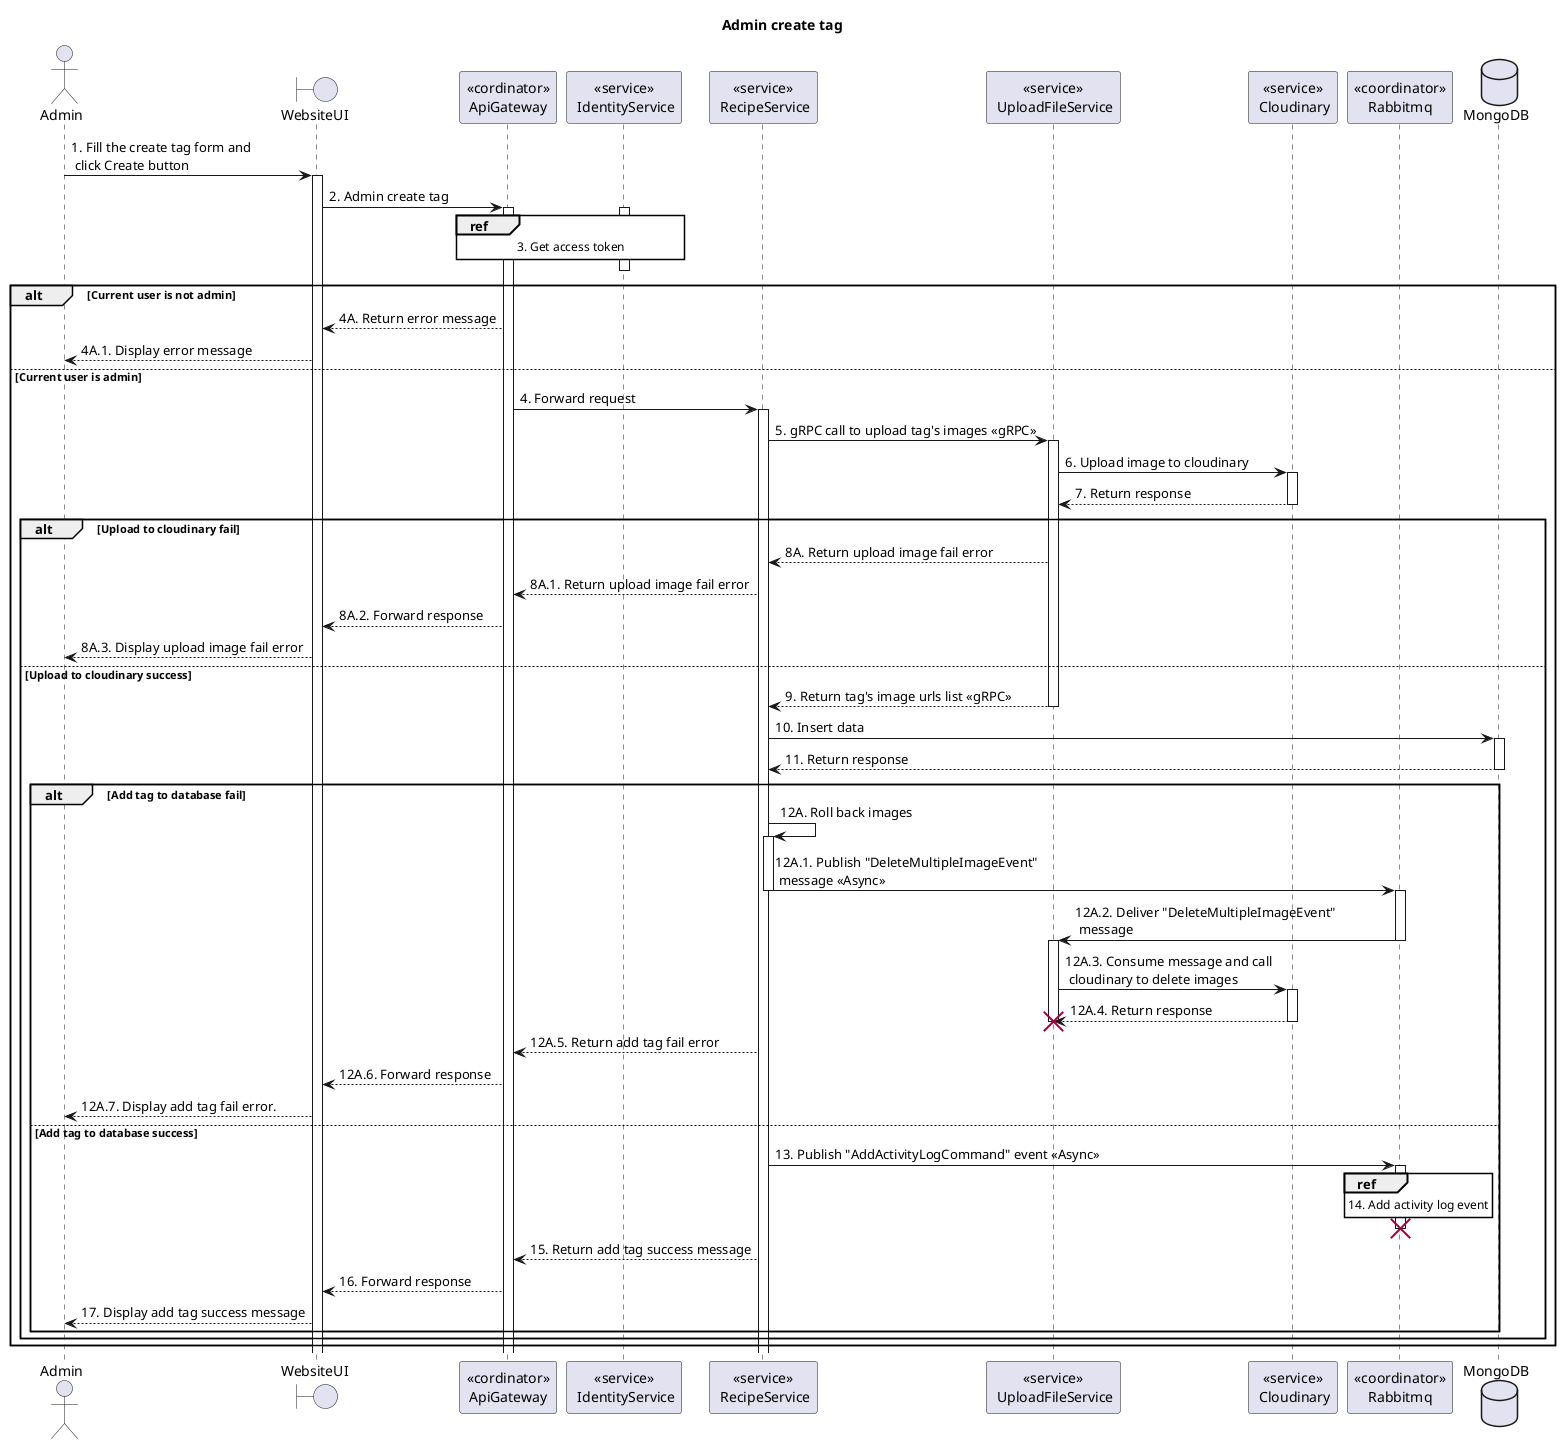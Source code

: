 @startuml Sequence
title "Admin create tag"
' Style section
<style>
  sequenceDiagram {
    reference {
      BackGroundColor white
    }
}
</style>

actor Admin
boundary WebsiteUI
participant "<<cordinator>>\nApiGateway" as ApiGateway
participant "<<service>>\n IdentityService" as IdentityService
participant "<<service>>\n RecipeService" as RecipeService
participant "<<service>>\n UploadFileService" as UploadFileService
participant "<<service>>\n Cloudinary" as Cloudinary
participant "<<coordinator>>\nRabbitmq" as Rabbitmq
database MongoDB

Admin -> WebsiteUI++: 1. Fill the create tag form and \n click Create button
WebsiteUI -> ApiGateway++: 2. Admin create tag

activate IdentityService
ref over ApiGateway, IdentityService: 3. Get access token
ApiGateway -[hidden]-> IdentityService
deactivate IdentityService

alt Current user is not admin
    WebsiteUI <-- ApiGateway: 4A. Return error message
    Admin <-- WebsiteUI: 4A.1. Display error message
else Current user is admin
    ApiGateway -> RecipeService++: 4. Forward request
    RecipeService -> UploadFileService++: 5. gRPC call to upload tag's images <<gRPC>>
    UploadFileService -> Cloudinary++: 6. Upload image to cloudinary
    UploadFileService <-- Cloudinary--: 7. Return response
    alt Upload to cloudinary fail
        RecipeService <-- UploadFileService: 8A. Return upload image fail error
        ApiGateway <-- RecipeService: 8A.1. Return upload image fail error
        WebsiteUI <-- ApiGateway: 8A.2. Forward response
        Admin <-- WebsiteUI: 8A.3. Display upload image fail error
    else Upload to cloudinary success 
        RecipeService <-- UploadFileService--: 9. Return tag's image urls list <<gRPC>>
        RecipeService -> MongoDB++: 10. Insert data
        RecipeService <-- MongoDB--: 11. Return response
        alt Add tag to database fail
            RecipeService -> RecipeService: 12A. Roll back images
            activate RecipeService
            RecipeService -> Rabbitmq: 12A.1. Publish "DeleteMultipleImageEvent" \n message <<Async>>
            deactivate RecipeService
            activate Rabbitmq
            Rabbitmq -> UploadFileService: 12A.2. Deliver "DeleteMultipleImageEvent"\n message
            deactivate Rabbitmq
            activate UploadFileService
            UploadFileService -> Cloudinary++: 12A.3. Consume message and call \n cloudinary to delete images
            UploadFileService <-- Cloudinary--: 12A.4. Return response
            destroy UploadFileService
            deactivate UploadFileService
            ApiGateway <-- RecipeService: 12A.5. Return add tag fail error
            WebsiteUI <-- ApiGateway: 12A.6. Forward response
            Admin <-- WebsiteUI: 12A.7. Display add tag fail error.
        else Add tag to database success
            RecipeService -> Rabbitmq: 13. Publish "AddActivityLogCommand" event <<Async>>
            activate Rabbitmq
            ref over Rabbitmq: 14. Add activity log event
            RecipeService -[hidden]-> Rabbitmq
            deactivate Rabbitmq
            destroy Rabbitmq
            ApiGateway <-- RecipeService: 15. Return add tag success message
            WebsiteUI <-- ApiGateway: 16. Forward response
            Admin <-- WebsiteUI: 17. Display add tag success message
        end alt 
    end alt 
end alt

@enduml